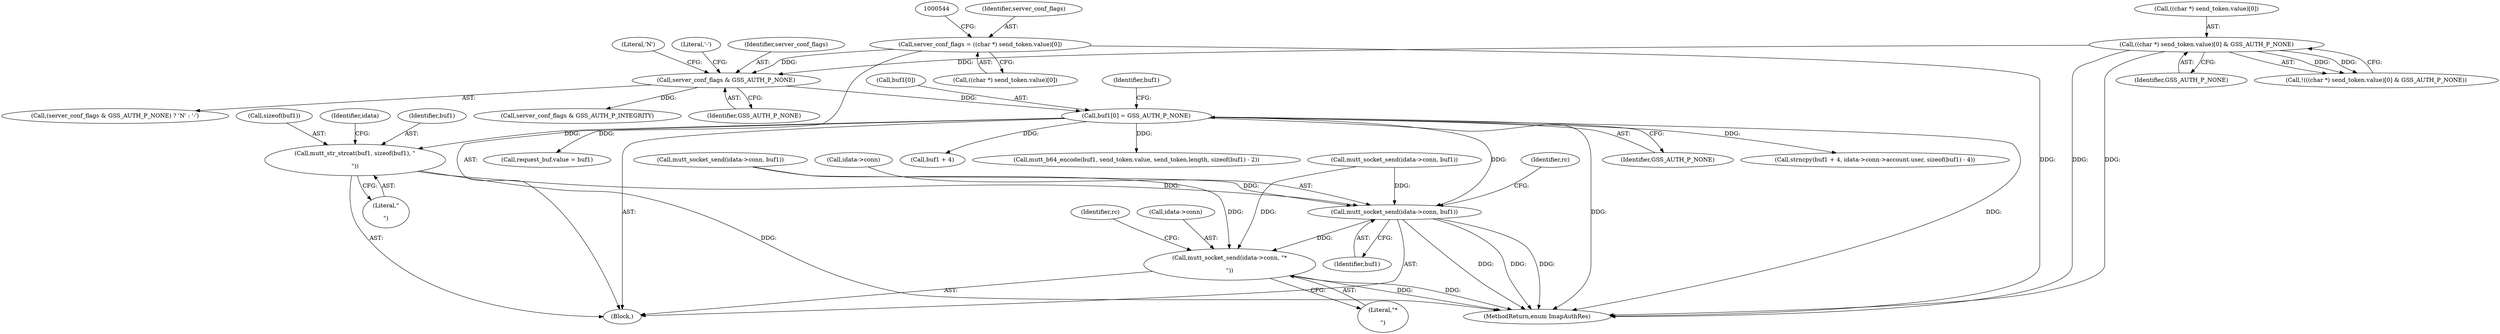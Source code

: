 digraph "0_neomutt_6f163e07ae68654d7ac5268cbb7565f6df79ad85_0@API" {
"1000701" [label="(Call,mutt_str_strcat(buf1, sizeof(buf1), \"\r\n\"))"];
"1000617" [label="(Call,buf1[0] = GSS_AUTH_P_NONE)"];
"1000587" [label="(Call,server_conf_flags & GSS_AUTH_P_NONE)"];
"1000530" [label="(Call,server_conf_flags = ((char *) send_token.value)[0])"];
"1000541" [label="(Call,((char *) send_token.value)[0] & GSS_AUTH_P_NONE)"];
"1000706" [label="(Call,mutt_socket_send(idata->conn, buf1))"];
"1000763" [label="(Call,mutt_socket_send(idata->conn, \"*\r\n\"))"];
"1000589" [label="(Identifier,GSS_AUTH_P_NONE)"];
"1000542" [label="(Call,((char *) send_token.value)[0])"];
"1000590" [label="(Literal,'N')"];
"1000708" [label="(Identifier,idata)"];
"1000767" [label="(Literal,\"*\r\n\")"];
"1000549" [label="(Identifier,GSS_AUTH_P_NONE)"];
"1000587" [label="(Call,server_conf_flags & GSS_AUTH_P_NONE)"];
"1000707" [label="(Call,idata->conn)"];
"1000591" [label="(Literal,'-')"];
"1000541" [label="(Call,((char *) send_token.value)[0] & GSS_AUTH_P_NONE)"];
"1000702" [label="(Identifier,buf1)"];
"1000621" [label="(Identifier,GSS_AUTH_P_NONE)"];
"1000453" [label="(Call,mutt_socket_send(idata->conn, buf1))"];
"1000710" [label="(Identifier,buf1)"];
"1000764" [label="(Call,idata->conn)"];
"1000622" [label="(Call,strncpy(buf1 + 4, idata->conn->account.user, sizeof(buf1) - 4))"];
"1000532" [label="(Call,((char *) send_token.value)[0])"];
"1000586" [label="(Call,(server_conf_flags & GSS_AUTH_P_NONE) ? 'N' : '-')"];
"1000770" [label="(Identifier,rc)"];
"1000530" [label="(Call,server_conf_flags = ((char *) send_token.value)[0])"];
"1000617" [label="(Call,buf1[0] = GSS_AUTH_P_NONE)"];
"1000637" [label="(Call,request_buf.value = buf1)"];
"1000618" [label="(Call,buf1[0])"];
"1000624" [label="(Identifier,buf1)"];
"1000763" [label="(Call,mutt_socket_send(idata->conn, \"*\r\n\"))"];
"1000623" [label="(Call,buf1 + 4)"];
"1000713" [label="(Identifier,rc)"];
"1000540" [label="(Call,!(((char *) send_token.value)[0] & GSS_AUTH_P_NONE))"];
"1000705" [label="(Literal,\"\r\n\")"];
"1000531" [label="(Identifier,server_conf_flags)"];
"1000679" [label="(Call,mutt_b64_encode(buf1, send_token.value, send_token.length, sizeof(buf1) - 2))"];
"1000120" [label="(Block,)"];
"1000703" [label="(Call,sizeof(buf1))"];
"1000706" [label="(Call,mutt_socket_send(idata->conn, buf1))"];
"1000782" [label="(MethodReturn,enum ImapAuthRes)"];
"1000701" [label="(Call,mutt_str_strcat(buf1, sizeof(buf1), \"\r\n\"))"];
"1000593" [label="(Call,server_conf_flags & GSS_AUTH_P_INTEGRITY)"];
"1000588" [label="(Identifier,server_conf_flags)"];
"1000334" [label="(Call,mutt_socket_send(idata->conn, buf1))"];
"1000701" -> "1000120"  [label="AST: "];
"1000701" -> "1000705"  [label="CFG: "];
"1000702" -> "1000701"  [label="AST: "];
"1000703" -> "1000701"  [label="AST: "];
"1000705" -> "1000701"  [label="AST: "];
"1000708" -> "1000701"  [label="CFG: "];
"1000701" -> "1000782"  [label="DDG: "];
"1000617" -> "1000701"  [label="DDG: "];
"1000701" -> "1000706"  [label="DDG: "];
"1000617" -> "1000120"  [label="AST: "];
"1000617" -> "1000621"  [label="CFG: "];
"1000618" -> "1000617"  [label="AST: "];
"1000621" -> "1000617"  [label="AST: "];
"1000624" -> "1000617"  [label="CFG: "];
"1000617" -> "1000782"  [label="DDG: "];
"1000617" -> "1000782"  [label="DDG: "];
"1000587" -> "1000617"  [label="DDG: "];
"1000617" -> "1000622"  [label="DDG: "];
"1000617" -> "1000623"  [label="DDG: "];
"1000617" -> "1000637"  [label="DDG: "];
"1000617" -> "1000679"  [label="DDG: "];
"1000617" -> "1000706"  [label="DDG: "];
"1000587" -> "1000586"  [label="AST: "];
"1000587" -> "1000589"  [label="CFG: "];
"1000588" -> "1000587"  [label="AST: "];
"1000589" -> "1000587"  [label="AST: "];
"1000590" -> "1000587"  [label="CFG: "];
"1000591" -> "1000587"  [label="CFG: "];
"1000530" -> "1000587"  [label="DDG: "];
"1000541" -> "1000587"  [label="DDG: "];
"1000587" -> "1000593"  [label="DDG: "];
"1000530" -> "1000120"  [label="AST: "];
"1000530" -> "1000532"  [label="CFG: "];
"1000531" -> "1000530"  [label="AST: "];
"1000532" -> "1000530"  [label="AST: "];
"1000544" -> "1000530"  [label="CFG: "];
"1000530" -> "1000782"  [label="DDG: "];
"1000541" -> "1000540"  [label="AST: "];
"1000541" -> "1000549"  [label="CFG: "];
"1000542" -> "1000541"  [label="AST: "];
"1000549" -> "1000541"  [label="AST: "];
"1000540" -> "1000541"  [label="CFG: "];
"1000541" -> "1000782"  [label="DDG: "];
"1000541" -> "1000782"  [label="DDG: "];
"1000541" -> "1000540"  [label="DDG: "];
"1000541" -> "1000540"  [label="DDG: "];
"1000706" -> "1000120"  [label="AST: "];
"1000706" -> "1000710"  [label="CFG: "];
"1000707" -> "1000706"  [label="AST: "];
"1000710" -> "1000706"  [label="AST: "];
"1000713" -> "1000706"  [label="CFG: "];
"1000706" -> "1000782"  [label="DDG: "];
"1000706" -> "1000782"  [label="DDG: "];
"1000706" -> "1000782"  [label="DDG: "];
"1000453" -> "1000706"  [label="DDG: "];
"1000334" -> "1000706"  [label="DDG: "];
"1000706" -> "1000763"  [label="DDG: "];
"1000763" -> "1000120"  [label="AST: "];
"1000763" -> "1000767"  [label="CFG: "];
"1000764" -> "1000763"  [label="AST: "];
"1000767" -> "1000763"  [label="AST: "];
"1000770" -> "1000763"  [label="CFG: "];
"1000763" -> "1000782"  [label="DDG: "];
"1000763" -> "1000782"  [label="DDG: "];
"1000453" -> "1000763"  [label="DDG: "];
"1000334" -> "1000763"  [label="DDG: "];
}
